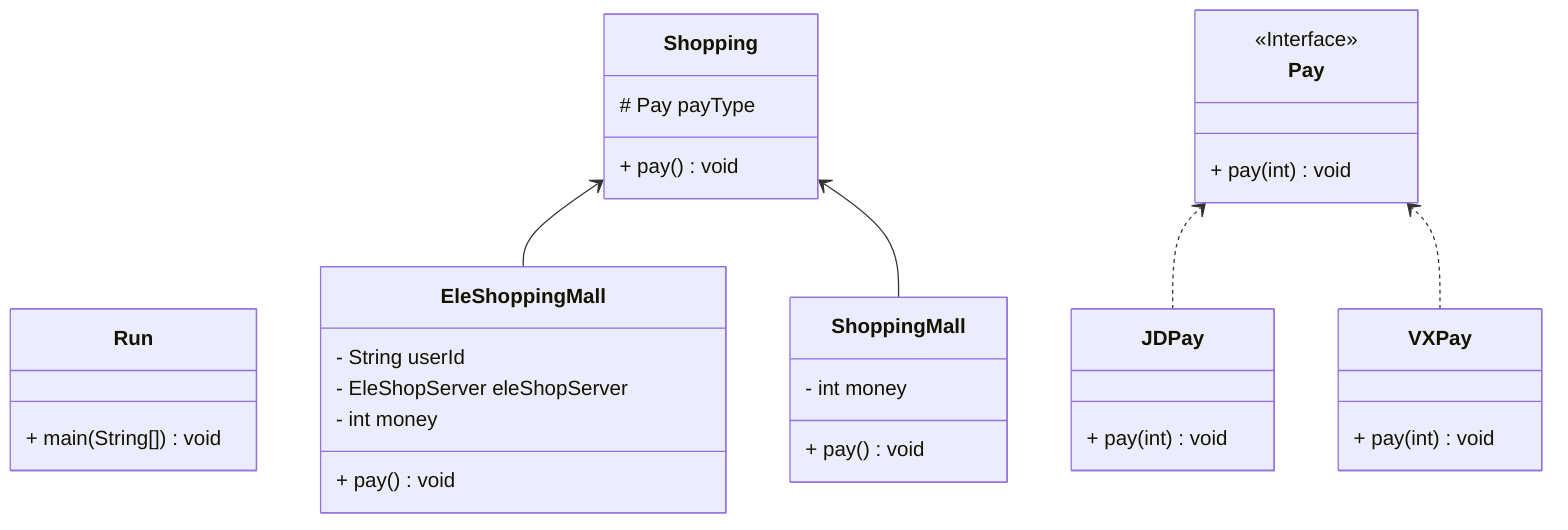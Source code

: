 classDiagram
    direction BT
    class Run {
        + main(String[]) void
    }
    class EleShoppingMall {
        - String userId
        - EleShopServer eleShopServer
        - int money
        + pay() void
    }
    class JDPay {
        + pay(int) void
    }
    class Pay {
        <<Interface>>
        + pay(int) void
    }

    class Shopping {
        # Pay payType
        + pay() void
    }
    class ShoppingMall {
        - int money
        + pay() void
    }
    class VXPay {
        + pay(int) void
    }

    EleShoppingMall  -->  Shopping
    JDPay  ..>  Pay
    ShoppingMall  -->  Shopping
    VXPay  ..>  Pay